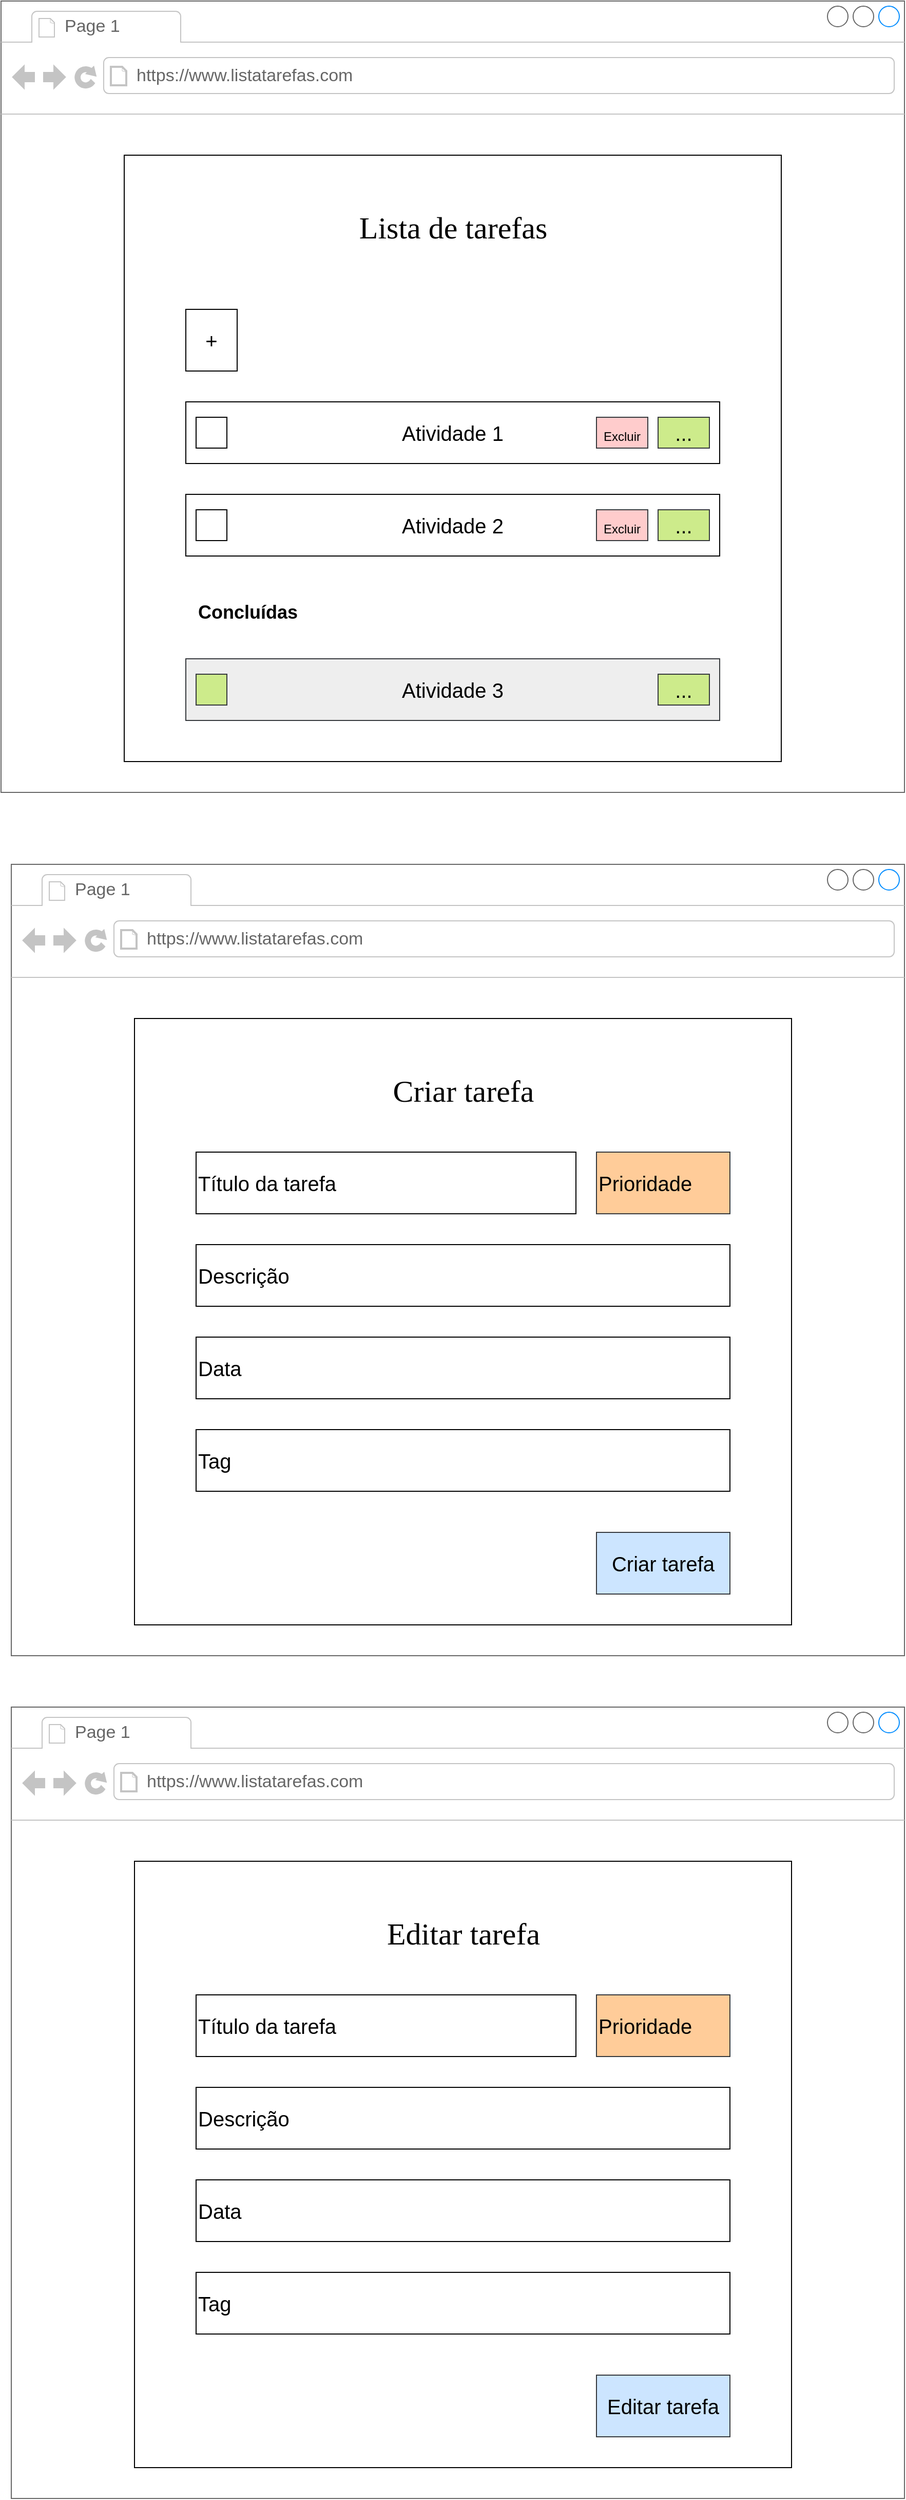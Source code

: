 <mxfile version="24.0.6" type="device">
  <diagram name="Page-1" id="2cc2dc42-3aac-f2a9-1cec-7a8b7cbee084">
    <mxGraphModel dx="2533" dy="1487" grid="1" gridSize="10" guides="1" tooltips="1" connect="1" arrows="1" fold="1" page="1" pageScale="1" pageWidth="1169" pageHeight="827" background="none" math="0" shadow="0">
      <root>
        <mxCell id="0" />
        <mxCell id="1" parent="0" />
        <mxCell id="7026571954dc6520-1" value="" style="strokeWidth=1;shadow=0;dashed=0;align=center;html=1;shape=mxgraph.mockup.containers.browserWindow;rSize=0;strokeColor=#666666;mainText=,;recursiveResize=0;rounded=0;labelBackgroundColor=none;fontFamily=Verdana;fontSize=12" parent="1" vertex="1">
          <mxGeometry x="60" y="40" width="880" height="770" as="geometry" />
        </mxCell>
        <mxCell id="7026571954dc6520-2" value="Page 1" style="strokeWidth=1;shadow=0;dashed=0;align=center;html=1;shape=mxgraph.mockup.containers.anchor;fontSize=17;fontColor=#666666;align=left;" parent="7026571954dc6520-1" vertex="1">
          <mxGeometry x="60" y="12" width="110" height="26" as="geometry" />
        </mxCell>
        <mxCell id="7026571954dc6520-3" value="https://www.listatarefas.com" style="strokeWidth=1;shadow=0;dashed=0;align=center;html=1;shape=mxgraph.mockup.containers.anchor;rSize=0;fontSize=17;fontColor=#666666;align=left;" parent="7026571954dc6520-1" vertex="1">
          <mxGeometry x="130" y="60" width="250" height="26" as="geometry" />
        </mxCell>
        <mxCell id="C_4FqWznNhNhThYEc-Y1-2" value="" style="rounded=0;whiteSpace=wrap;html=1;" parent="7026571954dc6520-1" vertex="1">
          <mxGeometry x="120" y="150" width="640" height="590" as="geometry" />
        </mxCell>
        <mxCell id="C_4FqWznNhNhThYEc-Y1-8" value="Atividade 2" style="rounded=0;whiteSpace=wrap;html=1;fontSize=20;" parent="7026571954dc6520-1" vertex="1">
          <mxGeometry x="180" y="480" width="520" height="60" as="geometry" />
        </mxCell>
        <mxCell id="C_4FqWznNhNhThYEc-Y1-11" value="Atividade 3" style="rounded=0;whiteSpace=wrap;html=1;fontSize=20;fillColor=#eeeeee;strokeColor=#36393d;" parent="7026571954dc6520-1" vertex="1">
          <mxGeometry x="180" y="640" width="520" height="60" as="geometry" />
        </mxCell>
        <mxCell id="C_4FqWznNhNhThYEc-Y1-3" value="Atividade 1" style="rounded=0;whiteSpace=wrap;html=1;fontSize=20;" parent="7026571954dc6520-1" vertex="1">
          <mxGeometry x="180" y="390" width="520" height="60" as="geometry" />
        </mxCell>
        <mxCell id="C_4FqWznNhNhThYEc-Y1-26" value="+" style="rounded=0;whiteSpace=wrap;html=1;fontSize=20;" parent="7026571954dc6520-1" vertex="1">
          <mxGeometry x="180" y="300" width="50" height="60" as="geometry" />
        </mxCell>
        <mxCell id="7026571954dc6520-4" value="Lista de tarefas" style="text;html=1;points=[];align=center;verticalAlign=top;spacingTop=-4;fontSize=30;fontFamily=Verdana" parent="7026571954dc6520-1" vertex="1">
          <mxGeometry x="270" y="200" width="340" height="50" as="geometry" />
        </mxCell>
        <mxCell id="C_4FqWznNhNhThYEc-Y1-27" value="" style="rounded=0;whiteSpace=wrap;html=1;" parent="7026571954dc6520-1" vertex="1">
          <mxGeometry x="190" y="405" width="30" height="30" as="geometry" />
        </mxCell>
        <mxCell id="C_4FqWznNhNhThYEc-Y1-28" value="" style="rounded=0;whiteSpace=wrap;html=1;" parent="7026571954dc6520-1" vertex="1">
          <mxGeometry x="190" y="495" width="30" height="30" as="geometry" />
        </mxCell>
        <mxCell id="C_4FqWznNhNhThYEc-Y1-29" value="" style="rounded=0;whiteSpace=wrap;html=1;fillColor=#cdeb8b;strokeColor=#36393d;" parent="7026571954dc6520-1" vertex="1">
          <mxGeometry x="190" y="655" width="30" height="30" as="geometry" />
        </mxCell>
        <mxCell id="C_4FqWznNhNhThYEc-Y1-4" value="&lt;div&gt;&lt;span style=&quot;font-size: 12px; background-color: initial;&quot;&gt;Excluir&lt;/span&gt;&lt;br&gt;&lt;/div&gt;" style="rounded=0;whiteSpace=wrap;html=1;fontSize=20;align=center;fillColor=#ffcccc;strokeColor=#36393d;" parent="7026571954dc6520-1" vertex="1">
          <mxGeometry x="580" y="405" width="50" height="30" as="geometry" />
        </mxCell>
        <mxCell id="WMmj1u9hRXMdM6v7R6Er-1" value="&lt;div&gt;&lt;span style=&quot;font-size: 12px; background-color: initial;&quot;&gt;Excluir&lt;/span&gt;&lt;br&gt;&lt;/div&gt;" style="rounded=0;whiteSpace=wrap;html=1;fontSize=20;align=center;fillColor=#ffcccc;strokeColor=#36393d;" vertex="1" parent="7026571954dc6520-1">
          <mxGeometry x="580" y="495" width="50" height="30" as="geometry" />
        </mxCell>
        <mxCell id="WMmj1u9hRXMdM6v7R6Er-3" value="..." style="rounded=0;whiteSpace=wrap;html=1;fontSize=20;align=center;fillColor=#cdeb8b;strokeColor=#36393d;" vertex="1" parent="7026571954dc6520-1">
          <mxGeometry x="640" y="655" width="50" height="30" as="geometry" />
        </mxCell>
        <mxCell id="WMmj1u9hRXMdM6v7R6Er-4" value="..." style="rounded=0;whiteSpace=wrap;html=1;fontSize=20;align=center;fillColor=#cdeb8b;strokeColor=#36393d;" vertex="1" parent="7026571954dc6520-1">
          <mxGeometry x="640" y="495" width="50" height="30" as="geometry" />
        </mxCell>
        <mxCell id="WMmj1u9hRXMdM6v7R6Er-5" value="..." style="rounded=0;whiteSpace=wrap;html=1;fontSize=20;align=center;fillColor=#cdeb8b;strokeColor=#36393d;" vertex="1" parent="7026571954dc6520-1">
          <mxGeometry x="640" y="405" width="50" height="30" as="geometry" />
        </mxCell>
        <mxCell id="WMmj1u9hRXMdM6v7R6Er-49" value="&lt;font style=&quot;font-size: 18px;&quot;&gt;&lt;b&gt;Concluídas&lt;/b&gt;&lt;/font&gt;" style="text;html=1;align=center;verticalAlign=middle;resizable=0;points=[];autosize=1;strokeColor=none;fillColor=none;" vertex="1" parent="7026571954dc6520-1">
          <mxGeometry x="180" y="575" width="120" height="40" as="geometry" />
        </mxCell>
        <mxCell id="WMmj1u9hRXMdM6v7R6Er-26" value="" style="strokeWidth=1;shadow=0;dashed=0;align=center;html=1;shape=mxgraph.mockup.containers.browserWindow;rSize=0;strokeColor=#666666;mainText=,;recursiveResize=0;rounded=0;labelBackgroundColor=none;fontFamily=Verdana;fontSize=12" vertex="1" parent="1">
          <mxGeometry x="70" y="880" width="870" height="770" as="geometry" />
        </mxCell>
        <mxCell id="WMmj1u9hRXMdM6v7R6Er-27" value="Page 1" style="strokeWidth=1;shadow=0;dashed=0;align=center;html=1;shape=mxgraph.mockup.containers.anchor;fontSize=17;fontColor=#666666;align=left;" vertex="1" parent="WMmj1u9hRXMdM6v7R6Er-26">
          <mxGeometry x="60" y="12" width="110" height="26" as="geometry" />
        </mxCell>
        <mxCell id="WMmj1u9hRXMdM6v7R6Er-28" value="https://www.listatarefas.com" style="strokeWidth=1;shadow=0;dashed=0;align=center;html=1;shape=mxgraph.mockup.containers.anchor;rSize=0;fontSize=17;fontColor=#666666;align=left;" vertex="1" parent="WMmj1u9hRXMdM6v7R6Er-26">
          <mxGeometry x="130" y="60" width="250" height="26" as="geometry" />
        </mxCell>
        <mxCell id="WMmj1u9hRXMdM6v7R6Er-29" value="" style="rounded=0;whiteSpace=wrap;html=1;" vertex="1" parent="WMmj1u9hRXMdM6v7R6Er-26">
          <mxGeometry x="120" y="150" width="640" height="590" as="geometry" />
        </mxCell>
        <mxCell id="WMmj1u9hRXMdM6v7R6Er-32" value="Título da tarefa" style="rounded=0;whiteSpace=wrap;html=1;fontSize=20;align=left;" vertex="1" parent="WMmj1u9hRXMdM6v7R6Er-26">
          <mxGeometry x="180" y="280" width="370" height="60" as="geometry" />
        </mxCell>
        <mxCell id="WMmj1u9hRXMdM6v7R6Er-34" value="Criar tarefa" style="text;html=1;points=[];align=center;verticalAlign=top;spacingTop=-4;fontSize=30;fontFamily=Verdana" vertex="1" parent="WMmj1u9hRXMdM6v7R6Er-26">
          <mxGeometry x="270" y="200" width="340" height="50" as="geometry" />
        </mxCell>
        <mxCell id="WMmj1u9hRXMdM6v7R6Er-44" value="Descrição" style="rounded=0;whiteSpace=wrap;html=1;fontSize=20;align=left;" vertex="1" parent="WMmj1u9hRXMdM6v7R6Er-26">
          <mxGeometry x="180" y="370" width="520" height="60" as="geometry" />
        </mxCell>
        <mxCell id="WMmj1u9hRXMdM6v7R6Er-45" value="Prioridade" style="rounded=0;whiteSpace=wrap;html=1;fontSize=20;align=left;fillColor=#ffcc99;strokeColor=#36393d;" vertex="1" parent="WMmj1u9hRXMdM6v7R6Er-26">
          <mxGeometry x="570" y="280" width="130" height="60" as="geometry" />
        </mxCell>
        <mxCell id="WMmj1u9hRXMdM6v7R6Er-46" value="Data" style="rounded=0;whiteSpace=wrap;html=1;fontSize=20;align=left;" vertex="1" parent="WMmj1u9hRXMdM6v7R6Er-26">
          <mxGeometry x="180" y="460" width="520" height="60" as="geometry" />
        </mxCell>
        <mxCell id="WMmj1u9hRXMdM6v7R6Er-47" value="Tag" style="rounded=0;whiteSpace=wrap;html=1;fontSize=20;align=left;" vertex="1" parent="WMmj1u9hRXMdM6v7R6Er-26">
          <mxGeometry x="180" y="550" width="520" height="60" as="geometry" />
        </mxCell>
        <mxCell id="WMmj1u9hRXMdM6v7R6Er-48" value="Criar tarefa" style="rounded=0;whiteSpace=wrap;html=1;fontSize=20;fillColor=#cce5ff;strokeColor=#36393d;" vertex="1" parent="WMmj1u9hRXMdM6v7R6Er-26">
          <mxGeometry x="570" y="650" width="130" height="60" as="geometry" />
        </mxCell>
        <mxCell id="WMmj1u9hRXMdM6v7R6Er-50" value="" style="strokeWidth=1;shadow=0;dashed=0;align=center;html=1;shape=mxgraph.mockup.containers.browserWindow;rSize=0;strokeColor=#666666;mainText=,;recursiveResize=0;rounded=0;labelBackgroundColor=none;fontFamily=Verdana;fontSize=12" vertex="1" parent="1">
          <mxGeometry x="70" y="1700" width="870" height="770" as="geometry" />
        </mxCell>
        <mxCell id="WMmj1u9hRXMdM6v7R6Er-51" value="Page 1" style="strokeWidth=1;shadow=0;dashed=0;align=center;html=1;shape=mxgraph.mockup.containers.anchor;fontSize=17;fontColor=#666666;align=left;" vertex="1" parent="WMmj1u9hRXMdM6v7R6Er-50">
          <mxGeometry x="60" y="12" width="110" height="26" as="geometry" />
        </mxCell>
        <mxCell id="WMmj1u9hRXMdM6v7R6Er-52" value="https://www.listatarefas.com" style="strokeWidth=1;shadow=0;dashed=0;align=center;html=1;shape=mxgraph.mockup.containers.anchor;rSize=0;fontSize=17;fontColor=#666666;align=left;" vertex="1" parent="WMmj1u9hRXMdM6v7R6Er-50">
          <mxGeometry x="130" y="60" width="250" height="26" as="geometry" />
        </mxCell>
        <mxCell id="WMmj1u9hRXMdM6v7R6Er-53" value="" style="rounded=0;whiteSpace=wrap;html=1;" vertex="1" parent="WMmj1u9hRXMdM6v7R6Er-50">
          <mxGeometry x="120" y="150" width="640" height="590" as="geometry" />
        </mxCell>
        <mxCell id="WMmj1u9hRXMdM6v7R6Er-54" value="Título da tarefa" style="rounded=0;whiteSpace=wrap;html=1;fontSize=20;align=left;" vertex="1" parent="WMmj1u9hRXMdM6v7R6Er-50">
          <mxGeometry x="180" y="280" width="370" height="60" as="geometry" />
        </mxCell>
        <mxCell id="WMmj1u9hRXMdM6v7R6Er-55" value="Editar tarefa" style="text;html=1;points=[];align=center;verticalAlign=top;spacingTop=-4;fontSize=30;fontFamily=Verdana" vertex="1" parent="WMmj1u9hRXMdM6v7R6Er-50">
          <mxGeometry x="270" y="200" width="340" height="50" as="geometry" />
        </mxCell>
        <mxCell id="WMmj1u9hRXMdM6v7R6Er-56" value="Descrição" style="rounded=0;whiteSpace=wrap;html=1;fontSize=20;align=left;" vertex="1" parent="WMmj1u9hRXMdM6v7R6Er-50">
          <mxGeometry x="180" y="370" width="520" height="60" as="geometry" />
        </mxCell>
        <mxCell id="WMmj1u9hRXMdM6v7R6Er-57" value="Prioridade" style="rounded=0;whiteSpace=wrap;html=1;fontSize=20;align=left;fillColor=#ffcc99;strokeColor=#36393d;" vertex="1" parent="WMmj1u9hRXMdM6v7R6Er-50">
          <mxGeometry x="570" y="280" width="130" height="60" as="geometry" />
        </mxCell>
        <mxCell id="WMmj1u9hRXMdM6v7R6Er-58" value="Data" style="rounded=0;whiteSpace=wrap;html=1;fontSize=20;align=left;" vertex="1" parent="WMmj1u9hRXMdM6v7R6Er-50">
          <mxGeometry x="180" y="460" width="520" height="60" as="geometry" />
        </mxCell>
        <mxCell id="WMmj1u9hRXMdM6v7R6Er-59" value="Tag" style="rounded=0;whiteSpace=wrap;html=1;fontSize=20;align=left;" vertex="1" parent="WMmj1u9hRXMdM6v7R6Er-50">
          <mxGeometry x="180" y="550" width="520" height="60" as="geometry" />
        </mxCell>
        <mxCell id="WMmj1u9hRXMdM6v7R6Er-60" value="Editar tarefa" style="rounded=0;whiteSpace=wrap;html=1;fontSize=20;fillColor=#cce5ff;strokeColor=#36393d;" vertex="1" parent="WMmj1u9hRXMdM6v7R6Er-50">
          <mxGeometry x="570" y="650" width="130" height="60" as="geometry" />
        </mxCell>
      </root>
    </mxGraphModel>
  </diagram>
</mxfile>
